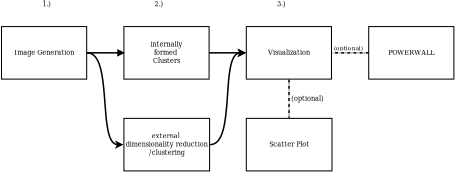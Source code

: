 <?xml version="1.0" encoding="UTF-8"?>
<dia:diagram xmlns:dia="http://www.lysator.liu.se/~alla/dia/">
  <dia:layer name="Background" visible="true" active="true">
    <dia:object type="Standard - Box" version="0" id="O0">
      <dia:attribute name="obj_pos">
        <dia:point val="13.85,18.85"/>
      </dia:attribute>
      <dia:attribute name="obj_bb">
        <dia:rectangle val="13.8,18.8;22.25,24.05"/>
      </dia:attribute>
      <dia:attribute name="elem_corner">
        <dia:point val="13.85,18.85"/>
      </dia:attribute>
      <dia:attribute name="elem_width">
        <dia:real val="8.35"/>
      </dia:attribute>
      <dia:attribute name="elem_height">
        <dia:real val="5.15"/>
      </dia:attribute>
      <dia:attribute name="show_background">
        <dia:boolean val="true"/>
      </dia:attribute>
    </dia:object>
    <dia:object type="Standard - Box" version="0" id="O1">
      <dia:attribute name="obj_pos">
        <dia:point val="25.85,18.85"/>
      </dia:attribute>
      <dia:attribute name="obj_bb">
        <dia:rectangle val="25.8,18.8;34.25,24.05"/>
      </dia:attribute>
      <dia:attribute name="elem_corner">
        <dia:point val="25.85,18.85"/>
      </dia:attribute>
      <dia:attribute name="elem_width">
        <dia:real val="8.35"/>
      </dia:attribute>
      <dia:attribute name="elem_height">
        <dia:real val="5.15"/>
      </dia:attribute>
      <dia:attribute name="show_background">
        <dia:boolean val="true"/>
      </dia:attribute>
    </dia:object>
    <dia:object type="Standard - Line" version="0" id="O2">
      <dia:attribute name="obj_pos">
        <dia:point val="10.2,21.425"/>
      </dia:attribute>
      <dia:attribute name="obj_bb">
        <dia:rectangle val="10.125,21.054;14.018,21.796"/>
      </dia:attribute>
      <dia:attribute name="conn_endpoints">
        <dia:point val="10.2,21.425"/>
        <dia:point val="13.85,21.425"/>
      </dia:attribute>
      <dia:attribute name="numcp">
        <dia:int val="1"/>
      </dia:attribute>
      <dia:attribute name="line_width">
        <dia:real val="0.15"/>
      </dia:attribute>
      <dia:attribute name="end_arrow">
        <dia:enum val="3"/>
      </dia:attribute>
      <dia:attribute name="end_arrow_length">
        <dia:real val="0.5"/>
      </dia:attribute>
      <dia:attribute name="end_arrow_width">
        <dia:real val="0.5"/>
      </dia:attribute>
      <dia:connections>
        <dia:connection handle="0" to="O4" connection="4"/>
        <dia:connection handle="1" to="O0" connection="3"/>
      </dia:connections>
    </dia:object>
    <dia:object type="Standard - Line" version="0" id="O3">
      <dia:attribute name="obj_pos">
        <dia:point val="22.2,21.425"/>
      </dia:attribute>
      <dia:attribute name="obj_bb">
        <dia:rectangle val="22.125,21.007;26.018,21.843"/>
      </dia:attribute>
      <dia:attribute name="conn_endpoints">
        <dia:point val="22.2,21.425"/>
        <dia:point val="25.85,21.425"/>
      </dia:attribute>
      <dia:attribute name="numcp">
        <dia:int val="1"/>
      </dia:attribute>
      <dia:attribute name="line_width">
        <dia:real val="0.15"/>
      </dia:attribute>
      <dia:attribute name="end_arrow">
        <dia:enum val="22"/>
      </dia:attribute>
      <dia:attribute name="end_arrow_length">
        <dia:real val="0.5"/>
      </dia:attribute>
      <dia:attribute name="end_arrow_width">
        <dia:real val="0.5"/>
      </dia:attribute>
      <dia:connections>
        <dia:connection handle="0" to="O0" connection="4"/>
        <dia:connection handle="1" to="O1" connection="3"/>
      </dia:connections>
    </dia:object>
    <dia:object type="Standard - Box" version="0" id="O4">
      <dia:attribute name="obj_pos">
        <dia:point val="1.85,18.85"/>
      </dia:attribute>
      <dia:attribute name="obj_bb">
        <dia:rectangle val="1.8,18.8;10.25,24.05"/>
      </dia:attribute>
      <dia:attribute name="elem_corner">
        <dia:point val="1.85,18.85"/>
      </dia:attribute>
      <dia:attribute name="elem_width">
        <dia:real val="8.35"/>
      </dia:attribute>
      <dia:attribute name="elem_height">
        <dia:real val="5.15"/>
      </dia:attribute>
      <dia:attribute name="show_background">
        <dia:boolean val="true"/>
      </dia:attribute>
    </dia:object>
    <dia:object type="Standard - Box" version="0" id="O5">
      <dia:attribute name="obj_pos">
        <dia:point val="13.85,27.85"/>
      </dia:attribute>
      <dia:attribute name="obj_bb">
        <dia:rectangle val="13.8,27.8;22.3,33.05"/>
      </dia:attribute>
      <dia:attribute name="elem_corner">
        <dia:point val="13.85,27.85"/>
      </dia:attribute>
      <dia:attribute name="elem_width">
        <dia:real val="8.4"/>
      </dia:attribute>
      <dia:attribute name="elem_height">
        <dia:real val="5.15"/>
      </dia:attribute>
      <dia:attribute name="show_background">
        <dia:boolean val="true"/>
      </dia:attribute>
    </dia:object>
    <dia:object type="Standard - Box" version="0" id="O6">
      <dia:attribute name="obj_pos">
        <dia:point val="25.85,27.85"/>
      </dia:attribute>
      <dia:attribute name="obj_bb">
        <dia:rectangle val="25.8,27.8;34.3,33.05"/>
      </dia:attribute>
      <dia:attribute name="elem_corner">
        <dia:point val="25.85,27.85"/>
      </dia:attribute>
      <dia:attribute name="elem_width">
        <dia:real val="8.4"/>
      </dia:attribute>
      <dia:attribute name="elem_height">
        <dia:real val="5.15"/>
      </dia:attribute>
      <dia:attribute name="show_background">
        <dia:boolean val="true"/>
      </dia:attribute>
    </dia:object>
    <dia:object type="Standard - Text" version="1" id="O7">
      <dia:attribute name="obj_pos">
        <dia:point val="6.025,21.425"/>
      </dia:attribute>
      <dia:attribute name="obj_bb">
        <dia:rectangle val="3.096,21.104;8.954,21.746"/>
      </dia:attribute>
      <dia:attribute name="text">
        <dia:composite type="text">
          <dia:attribute name="string">
            <dia:string>#Image Generation#</dia:string>
          </dia:attribute>
          <dia:attribute name="font">
            <dia:font family="DejaVu Math TeX Gyre" style="0" name="Courier"/>
          </dia:attribute>
          <dia:attribute name="height">
            <dia:real val="0.8"/>
          </dia:attribute>
          <dia:attribute name="pos">
            <dia:point val="6.025,21.611"/>
          </dia:attribute>
          <dia:attribute name="color">
            <dia:color val="#000000"/>
          </dia:attribute>
          <dia:attribute name="alignment">
            <dia:enum val="1"/>
          </dia:attribute>
        </dia:composite>
      </dia:attribute>
      <dia:attribute name="valign">
        <dia:enum val="2"/>
      </dia:attribute>
      <dia:connections>
        <dia:connection handle="0" to="O4" connection="8"/>
      </dia:connections>
    </dia:object>
    <dia:object type="Standard - Text" version="1" id="O8">
      <dia:attribute name="obj_pos">
        <dia:point val="18.025,21.425"/>
      </dia:attribute>
      <dia:attribute name="obj_bb">
        <dia:rectangle val="16.464,20.28;19.602,22.57"/>
      </dia:attribute>
      <dia:attribute name="text">
        <dia:composite type="text">
          <dia:attribute name="string">
            <dia:string>#internally
formed 
Clusters#</dia:string>
          </dia:attribute>
          <dia:attribute name="font">
            <dia:font family="DejaVu Math TeX Gyre" style="0" name="Courier"/>
          </dia:attribute>
          <dia:attribute name="height">
            <dia:real val="0.8"/>
          </dia:attribute>
          <dia:attribute name="pos">
            <dia:point val="18.025,20.803"/>
          </dia:attribute>
          <dia:attribute name="color">
            <dia:color val="#000000"/>
          </dia:attribute>
          <dia:attribute name="alignment">
            <dia:enum val="1"/>
          </dia:attribute>
        </dia:composite>
      </dia:attribute>
      <dia:attribute name="valign">
        <dia:enum val="2"/>
      </dia:attribute>
      <dia:connections>
        <dia:connection handle="0" to="O0" connection="8"/>
      </dia:connections>
    </dia:object>
    <dia:object type="Standard - Box" version="0" id="O9">
      <dia:attribute name="obj_pos">
        <dia:point val="37.85,18.85"/>
      </dia:attribute>
      <dia:attribute name="obj_bb">
        <dia:rectangle val="37.8,18.8;46.25,24.05"/>
      </dia:attribute>
      <dia:attribute name="elem_corner">
        <dia:point val="37.85,18.85"/>
      </dia:attribute>
      <dia:attribute name="elem_width">
        <dia:real val="8.35"/>
      </dia:attribute>
      <dia:attribute name="elem_height">
        <dia:real val="5.15"/>
      </dia:attribute>
      <dia:attribute name="show_background">
        <dia:boolean val="true"/>
      </dia:attribute>
    </dia:object>
    <dia:object type="Standard - Text" version="1" id="O10">
      <dia:attribute name="obj_pos">
        <dia:point val="42.025,21.425"/>
      </dia:attribute>
      <dia:attribute name="obj_bb">
        <dia:rectangle val="42.025,20.83;42.025,21.578"/>
      </dia:attribute>
      <dia:attribute name="text">
        <dia:composite type="text">
          <dia:attribute name="string">
            <dia:string>##</dia:string>
          </dia:attribute>
          <dia:attribute name="font">
            <dia:font family="sans" style="0" name="Helvetica"/>
          </dia:attribute>
          <dia:attribute name="height">
            <dia:real val="0.8"/>
          </dia:attribute>
          <dia:attribute name="pos">
            <dia:point val="42.025,21.425"/>
          </dia:attribute>
          <dia:attribute name="color">
            <dia:color val="#000000"/>
          </dia:attribute>
          <dia:attribute name="alignment">
            <dia:enum val="0"/>
          </dia:attribute>
        </dia:composite>
      </dia:attribute>
      <dia:attribute name="valign">
        <dia:enum val="3"/>
      </dia:attribute>
      <dia:connections>
        <dia:connection handle="0" to="O9" connection="8"/>
      </dia:connections>
    </dia:object>
    <dia:object type="Standard - Line" version="0" id="O11">
      <dia:attribute name="obj_pos">
        <dia:point val="37.85,21.425"/>
      </dia:attribute>
      <dia:attribute name="obj_bb">
        <dia:rectangle val="34.125,21.35;37.925,21.5"/>
      </dia:attribute>
      <dia:attribute name="conn_endpoints">
        <dia:point val="37.85,21.425"/>
        <dia:point val="34.2,21.425"/>
      </dia:attribute>
      <dia:attribute name="numcp">
        <dia:int val="1"/>
      </dia:attribute>
      <dia:attribute name="line_width">
        <dia:real val="0.15"/>
      </dia:attribute>
      <dia:attribute name="line_style">
        <dia:enum val="3"/>
      </dia:attribute>
      <dia:attribute name="dashlength">
        <dia:real val="0.3"/>
      </dia:attribute>
      <dia:connections>
        <dia:connection handle="0" to="O9" connection="3"/>
        <dia:connection handle="1" to="O1" connection="4"/>
      </dia:connections>
    </dia:object>
    <dia:object type="Standard - Text" version="1" id="O12">
      <dia:attribute name="obj_pos">
        <dia:point val="35.85,21.35"/>
      </dia:attribute>
      <dia:attribute name="obj_bb">
        <dia:rectangle val="34.428,20.705;37.273,21.995"/>
      </dia:attribute>
      <dia:attribute name="text">
        <dia:composite type="text">
          <dia:attribute name="string">
            <dia:string>#(optional)
 #</dia:string>
          </dia:attribute>
          <dia:attribute name="font">
            <dia:font family="DejaVu Math TeX Gyre" style="0" name="Courier"/>
          </dia:attribute>
          <dia:attribute name="height">
            <dia:real val="0.715"/>
          </dia:attribute>
          <dia:attribute name="pos">
            <dia:point val="35.85,21.16"/>
          </dia:attribute>
          <dia:attribute name="color">
            <dia:color val="#000000"/>
          </dia:attribute>
          <dia:attribute name="alignment">
            <dia:enum val="1"/>
          </dia:attribute>
        </dia:composite>
      </dia:attribute>
      <dia:attribute name="valign">
        <dia:enum val="2"/>
      </dia:attribute>
    </dia:object>
    <dia:object type="Standard - Text" version="1" id="O13">
      <dia:attribute name="obj_pos">
        <dia:point val="18.05,30.425"/>
      </dia:attribute>
      <dia:attribute name="obj_bb">
        <dia:rectangle val="14.011,29.28;22.105,31.57"/>
      </dia:attribute>
      <dia:attribute name="text">
        <dia:composite type="text">
          <dia:attribute name="string">
            <dia:string>#external 
dimensionality reduction
/clustering#</dia:string>
          </dia:attribute>
          <dia:attribute name="font">
            <dia:font family="DejaVu Math TeX Gyre" style="0" name="Courier"/>
          </dia:attribute>
          <dia:attribute name="height">
            <dia:real val="0.8"/>
          </dia:attribute>
          <dia:attribute name="pos">
            <dia:point val="18.05,29.803"/>
          </dia:attribute>
          <dia:attribute name="color">
            <dia:color val="#000000"/>
          </dia:attribute>
          <dia:attribute name="alignment">
            <dia:enum val="1"/>
          </dia:attribute>
        </dia:composite>
      </dia:attribute>
      <dia:attribute name="valign">
        <dia:enum val="2"/>
      </dia:attribute>
      <dia:connections>
        <dia:connection handle="0" to="O5" connection="8"/>
      </dia:connections>
    </dia:object>
    <dia:object type="Standard - Text" version="1" id="O14">
      <dia:attribute name="obj_pos">
        <dia:point val="30.025,21.425"/>
      </dia:attribute>
      <dia:attribute name="obj_bb">
        <dia:rectangle val="27.935,21.104;32.115,21.746"/>
      </dia:attribute>
      <dia:attribute name="text">
        <dia:composite type="text">
          <dia:attribute name="string">
            <dia:string>#Visualization#</dia:string>
          </dia:attribute>
          <dia:attribute name="font">
            <dia:font family="DejaVu Math TeX Gyre" style="0" name="Courier"/>
          </dia:attribute>
          <dia:attribute name="height">
            <dia:real val="0.8"/>
          </dia:attribute>
          <dia:attribute name="pos">
            <dia:point val="30.025,21.611"/>
          </dia:attribute>
          <dia:attribute name="color">
            <dia:color val="#000000"/>
          </dia:attribute>
          <dia:attribute name="alignment">
            <dia:enum val="1"/>
          </dia:attribute>
        </dia:composite>
      </dia:attribute>
      <dia:attribute name="valign">
        <dia:enum val="2"/>
      </dia:attribute>
      <dia:connections>
        <dia:connection handle="0" to="O1" connection="8"/>
      </dia:connections>
    </dia:object>
    <dia:object type="Standard - Text" version="1" id="O15">
      <dia:attribute name="obj_pos">
        <dia:point val="42.025,21.425"/>
      </dia:attribute>
      <dia:attribute name="obj_bb">
        <dia:rectangle val="39.759,21.104;44.291,21.746"/>
      </dia:attribute>
      <dia:attribute name="text">
        <dia:composite type="text">
          <dia:attribute name="string">
            <dia:string>#POWERWALL#</dia:string>
          </dia:attribute>
          <dia:attribute name="font">
            <dia:font family="DejaVu Math TeX Gyre" style="0" name="Courier"/>
          </dia:attribute>
          <dia:attribute name="height">
            <dia:real val="0.8"/>
          </dia:attribute>
          <dia:attribute name="pos">
            <dia:point val="42.025,21.611"/>
          </dia:attribute>
          <dia:attribute name="color">
            <dia:color val="#000000"/>
          </dia:attribute>
          <dia:attribute name="alignment">
            <dia:enum val="1"/>
          </dia:attribute>
        </dia:composite>
      </dia:attribute>
      <dia:attribute name="valign">
        <dia:enum val="2"/>
      </dia:attribute>
      <dia:connections>
        <dia:connection handle="0" to="O9" connection="8"/>
      </dia:connections>
    </dia:object>
    <dia:object type="Standard - Line" version="0" id="O16">
      <dia:attribute name="obj_pos">
        <dia:point val="6.025,21.425"/>
      </dia:attribute>
      <dia:attribute name="obj_bb">
        <dia:rectangle val="6.025,21.425;6.025,21.425"/>
      </dia:attribute>
      <dia:attribute name="conn_endpoints">
        <dia:point val="6.025,21.425"/>
        <dia:point val="6.025,21.425"/>
      </dia:attribute>
      <dia:attribute name="numcp">
        <dia:int val="1"/>
      </dia:attribute>
      <dia:attribute name="line_width">
        <dia:real val="0.05"/>
      </dia:attribute>
      <dia:attribute name="line_style">
        <dia:enum val="3"/>
      </dia:attribute>
      <dia:connections>
        <dia:connection handle="0" to="O4" connection="8"/>
        <dia:connection handle="1" to="O4" connection="8"/>
      </dia:connections>
    </dia:object>
    <dia:object type="Standard - BezierLine" version="0" id="O17">
      <dia:attribute name="obj_pos">
        <dia:point val="6.025,21.425"/>
      </dia:attribute>
      <dia:attribute name="obj_bb">
        <dia:rectangle val="10.175,21.35;13.877,30.5"/>
      </dia:attribute>
      <dia:attribute name="bez_points">
        <dia:point val="6.025,21.425"/>
        <dia:point val="8.623,21.425"/>
        <dia:point val="15.452,30.425"/>
        <dia:point val="18.05,30.425"/>
      </dia:attribute>
      <dia:attribute name="corner_types">
        <dia:enum val="0"/>
        <dia:enum val="0"/>
      </dia:attribute>
      <dia:attribute name="line_width">
        <dia:real val="0.15"/>
      </dia:attribute>
      <dia:attribute name="end_arrow">
        <dia:enum val="22"/>
      </dia:attribute>
      <dia:attribute name="end_arrow_length">
        <dia:real val="0.5"/>
      </dia:attribute>
      <dia:attribute name="end_arrow_width">
        <dia:real val="0.5"/>
      </dia:attribute>
      <dia:connections>
        <dia:connection handle="0" to="O4" connection="8"/>
        <dia:connection handle="3" to="O5" connection="8"/>
      </dia:connections>
    </dia:object>
    <dia:object type="Standard - Line" version="0" id="O18">
      <dia:attribute name="obj_pos">
        <dia:point val="30.032,24.05"/>
      </dia:attribute>
      <dia:attribute name="obj_bb">
        <dia:rectangle val="29.957,23.974;30.118,27.876"/>
      </dia:attribute>
      <dia:attribute name="conn_endpoints">
        <dia:point val="30.032,24.05"/>
        <dia:point val="30.043,27.8"/>
      </dia:attribute>
      <dia:attribute name="numcp">
        <dia:int val="1"/>
      </dia:attribute>
      <dia:attribute name="line_width">
        <dia:real val="0.15"/>
      </dia:attribute>
      <dia:attribute name="line_style">
        <dia:enum val="3"/>
      </dia:attribute>
      <dia:attribute name="dashlength">
        <dia:real val="0.3"/>
      </dia:attribute>
      <dia:connections>
        <dia:connection handle="0" to="O1" connection="8"/>
        <dia:connection handle="1" to="O6" connection="8"/>
      </dia:connections>
    </dia:object>
    <dia:object type="Standard - Text" version="1" id="O19">
      <dia:attribute name="obj_pos">
        <dia:point val="30.038,25.925"/>
      </dia:attribute>
      <dia:attribute name="obj_bb">
        <dia:rectangle val="30.038,25.604;33.428,26.246"/>
      </dia:attribute>
      <dia:attribute name="text">
        <dia:composite type="text">
          <dia:attribute name="string">
            <dia:string># (optional)#</dia:string>
          </dia:attribute>
          <dia:attribute name="font">
            <dia:font family="DejaVu Math TeX Gyre" style="0" name="Courier"/>
          </dia:attribute>
          <dia:attribute name="height">
            <dia:real val="0.8"/>
          </dia:attribute>
          <dia:attribute name="pos">
            <dia:point val="30.038,26.111"/>
          </dia:attribute>
          <dia:attribute name="color">
            <dia:color val="#000000"/>
          </dia:attribute>
          <dia:attribute name="alignment">
            <dia:enum val="0"/>
          </dia:attribute>
        </dia:composite>
      </dia:attribute>
      <dia:attribute name="valign">
        <dia:enum val="2"/>
      </dia:attribute>
      <dia:connections>
        <dia:connection handle="0" to="O18" connection="0"/>
      </dia:connections>
    </dia:object>
    <dia:object type="Standard - Text" version="1" id="O20">
      <dia:attribute name="obj_pos">
        <dia:point val="30.05,30.425"/>
      </dia:attribute>
      <dia:attribute name="obj_bb">
        <dia:rectangle val="28.122,30.104;31.977,30.746"/>
      </dia:attribute>
      <dia:attribute name="text">
        <dia:composite type="text">
          <dia:attribute name="string">
            <dia:string>#Scatter Plot#</dia:string>
          </dia:attribute>
          <dia:attribute name="font">
            <dia:font family="DejaVu Math TeX Gyre" style="0" name="Courier"/>
          </dia:attribute>
          <dia:attribute name="height">
            <dia:real val="0.8"/>
          </dia:attribute>
          <dia:attribute name="pos">
            <dia:point val="30.05,30.611"/>
          </dia:attribute>
          <dia:attribute name="color">
            <dia:color val="#000000"/>
          </dia:attribute>
          <dia:attribute name="alignment">
            <dia:enum val="1"/>
          </dia:attribute>
        </dia:composite>
      </dia:attribute>
      <dia:attribute name="valign">
        <dia:enum val="2"/>
      </dia:attribute>
      <dia:connections>
        <dia:connection handle="0" to="O6" connection="8"/>
      </dia:connections>
    </dia:object>
    <dia:object type="Standard - Text" version="1" id="O21">
      <dia:attribute name="obj_pos">
        <dia:point val="5.85,16.85"/>
      </dia:attribute>
      <dia:attribute name="obj_bb">
        <dia:rectangle val="5.85,16.343;6.732,16.985"/>
      </dia:attribute>
      <dia:attribute name="text">
        <dia:composite type="text">
          <dia:attribute name="string">
            <dia:string>#1.)#</dia:string>
          </dia:attribute>
          <dia:attribute name="font">
            <dia:font family="DejaVu Math TeX Gyre" style="0" name="Courier"/>
          </dia:attribute>
          <dia:attribute name="height">
            <dia:real val="0.8"/>
          </dia:attribute>
          <dia:attribute name="pos">
            <dia:point val="5.85,16.85"/>
          </dia:attribute>
          <dia:attribute name="color">
            <dia:color val="#000000"/>
          </dia:attribute>
          <dia:attribute name="alignment">
            <dia:enum val="0"/>
          </dia:attribute>
        </dia:composite>
      </dia:attribute>
      <dia:attribute name="valign">
        <dia:enum val="3"/>
      </dia:attribute>
    </dia:object>
    <dia:object type="Standard - Text" version="1" id="O22">
      <dia:attribute name="obj_pos">
        <dia:point val="16.85,16.85"/>
      </dia:attribute>
      <dia:attribute name="obj_bb">
        <dia:rectangle val="16.85,16.343;17.733,16.985"/>
      </dia:attribute>
      <dia:attribute name="text">
        <dia:composite type="text">
          <dia:attribute name="string">
            <dia:string>#2.)#</dia:string>
          </dia:attribute>
          <dia:attribute name="font">
            <dia:font family="DejaVu Math TeX Gyre" style="0" name="Courier"/>
          </dia:attribute>
          <dia:attribute name="height">
            <dia:real val="0.8"/>
          </dia:attribute>
          <dia:attribute name="pos">
            <dia:point val="16.85,16.85"/>
          </dia:attribute>
          <dia:attribute name="color">
            <dia:color val="#000000"/>
          </dia:attribute>
          <dia:attribute name="alignment">
            <dia:enum val="0"/>
          </dia:attribute>
        </dia:composite>
      </dia:attribute>
      <dia:attribute name="valign">
        <dia:enum val="3"/>
      </dia:attribute>
    </dia:object>
    <dia:object type="Standard - Text" version="1" id="O23">
      <dia:attribute name="obj_pos">
        <dia:point val="28.85,16.85"/>
      </dia:attribute>
      <dia:attribute name="obj_bb">
        <dia:rectangle val="28.85,16.343;29.733,17.785"/>
      </dia:attribute>
      <dia:attribute name="text">
        <dia:composite type="text">
          <dia:attribute name="string">
            <dia:string>#3.)
#</dia:string>
          </dia:attribute>
          <dia:attribute name="font">
            <dia:font family="DejaVu Math TeX Gyre" style="0" name="Courier"/>
          </dia:attribute>
          <dia:attribute name="height">
            <dia:real val="0.8"/>
          </dia:attribute>
          <dia:attribute name="pos">
            <dia:point val="28.85,16.85"/>
          </dia:attribute>
          <dia:attribute name="color">
            <dia:color val="#000000"/>
          </dia:attribute>
          <dia:attribute name="alignment">
            <dia:enum val="0"/>
          </dia:attribute>
        </dia:composite>
      </dia:attribute>
      <dia:attribute name="valign">
        <dia:enum val="3"/>
      </dia:attribute>
    </dia:object>
    <dia:object type="Standard - BezierLine" version="0" id="O24">
      <dia:attribute name="obj_pos">
        <dia:point val="18.05,30.425"/>
      </dia:attribute>
      <dia:attribute name="obj_bb">
        <dia:rectangle val="22.225,21.35;25.875,30.5"/>
      </dia:attribute>
      <dia:attribute name="bez_points">
        <dia:point val="18.05,30.425"/>
        <dia:point val="20.648,30.425"/>
        <dia:point val="27.427,21.425"/>
        <dia:point val="30.025,21.425"/>
      </dia:attribute>
      <dia:attribute name="corner_types">
        <dia:enum val="0"/>
        <dia:enum val="0"/>
      </dia:attribute>
      <dia:attribute name="line_width">
        <dia:real val="0.15"/>
      </dia:attribute>
      <dia:attribute name="end_arrow">
        <dia:enum val="22"/>
      </dia:attribute>
      <dia:attribute name="end_arrow_length">
        <dia:real val="0.5"/>
      </dia:attribute>
      <dia:attribute name="end_arrow_width">
        <dia:real val="0.5"/>
      </dia:attribute>
      <dia:connections>
        <dia:connection handle="0" to="O5" connection="8"/>
        <dia:connection handle="3" to="O1" connection="8"/>
      </dia:connections>
    </dia:object>
  </dia:layer>
</dia:diagram>
